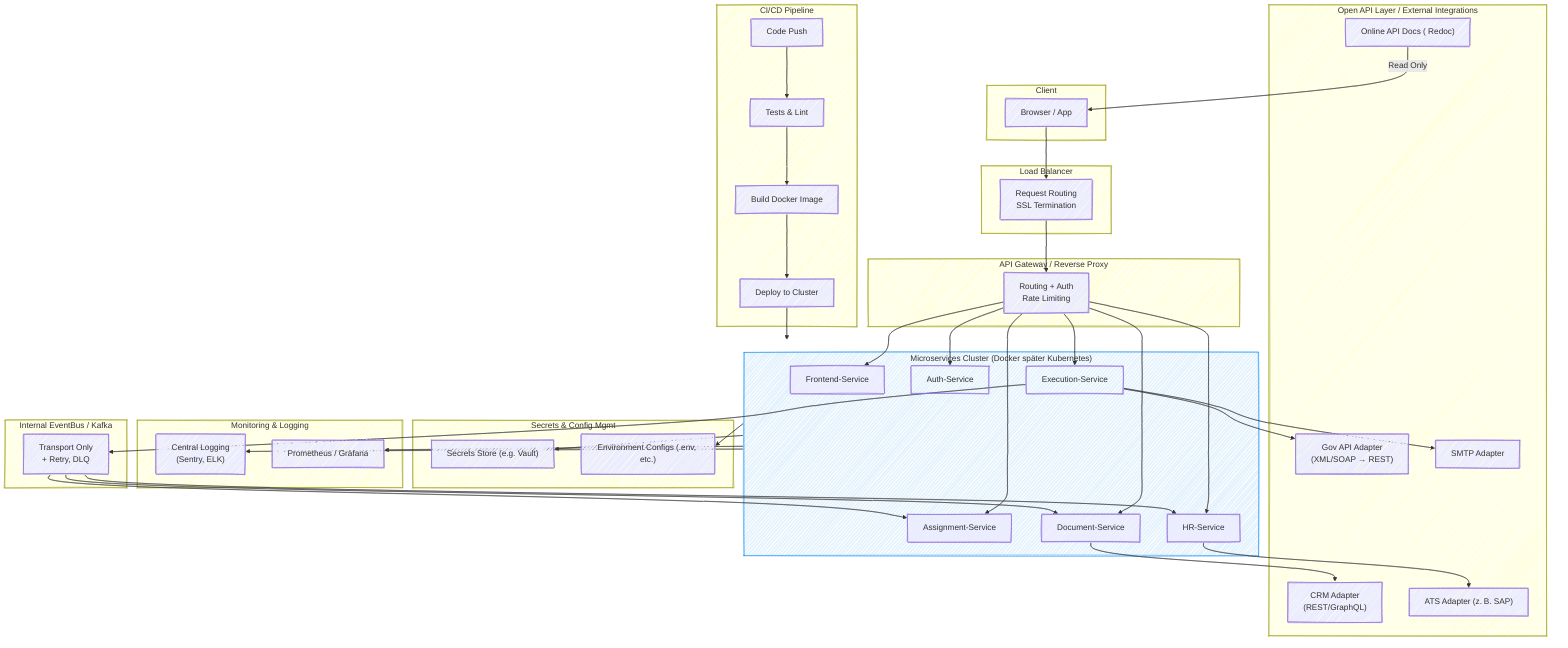 ---
config:
  theme: default
  layout: grid
  look: handDrawn
---
flowchart TD
 subgraph Client["Client"]
        A1["Browser / App"]
  end
 subgraph LoadBalancer["Load Balancer"]
        LB["Request Routing\nSSL Termination"]
  end
 subgraph Gateway["API Gateway / Reverse Proxy"]
        GW["Routing + Auth\nRate Limiting"]
  end
 subgraph Services["Microservices Cluster (Docker später Kubernetes)"]
        S1["Frontend-Service"]
        S2["Auth-Service"]
        S3["Assignment-Service"]
        S4["Execution-Service"]
        S5["Document-Service"]
        S6["HR-Service"]
  end
 subgraph MessageBus["Internal EventBus / Kafka"]
        BUS["Transport Only\n+ Retry, DLQ"]
  end
 subgraph CI_CD["CI/CD Pipeline"]
        CI["Code Push"]
        TEST["Tests & Lint"]
        BUILD["Build Docker Image"]
        DEPLOY["Deploy to Cluster"]
  end
 subgraph ConfigSecrets["Secrets & Config Mgmt"]
        SECRETS["Secrets Store (e.g. Vault)"]
        CONFIG["Environment Configs (.env, etc.)"]
  end
 subgraph Monitoring["Monitoring & Logging"]
        LOG["Central Logging\n(Sentry, ELK)"]
        METRICS["Prometheus / Grafana"]
  end
 subgraph Integration["Open API Layer / External Integrations"]
        ADAPTER1["Gov API Adapter\n(XML/SOAP → REST)"]
        ADAPTER2["SMTP Adapter"]
        ADAPTER3["CRM Adapter\n(REST/GraphQL)"]
        ADAPTER4["ATS Adapter (z. B. SAP)"]
        DOC["Online API Docs ( Redoc)"]
  end
    A1 --> LB
    LB --> GW
    GW --> S1 & S2 & S3 & S4 & S5 & S6
    S4 --> BUS & ADAPTER1 & ADAPTER2
    BUS --> S3 & S5 & S6
    S5 --> ADAPTER3
    S6 --> ADAPTER4
    DOC -- Read Only --> A1
    CI --> TEST
    TEST --> BUILD
    BUILD --> DEPLOY
    DEPLOY --> Services
    Services --> LOG & METRICS & CONFIG & SECRETS
     Services:::layer
    classDef layer fill:#E3F2FD,stroke:#2196F3,stroke-width:1px
    style S2 fill:transparent
    style S4 fill:transparent